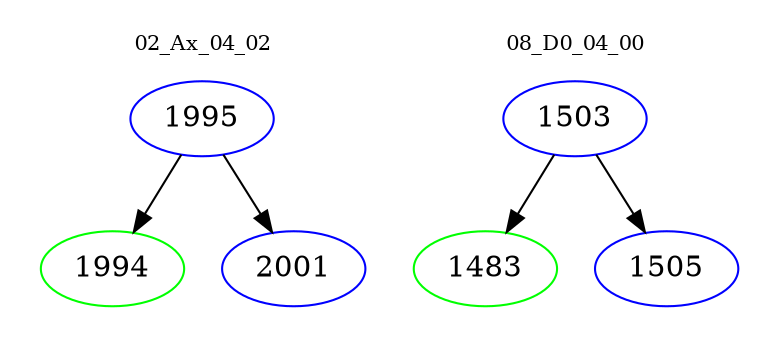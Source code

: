 digraph{
subgraph cluster_0 {
color = white
label = "02_Ax_04_02";
fontsize=10;
T0_1995 [label="1995", color="blue"]
T0_1995 -> T0_1994 [color="black"]
T0_1994 [label="1994", color="green"]
T0_1995 -> T0_2001 [color="black"]
T0_2001 [label="2001", color="blue"]
}
subgraph cluster_1 {
color = white
label = "08_D0_04_00";
fontsize=10;
T1_1503 [label="1503", color="blue"]
T1_1503 -> T1_1483 [color="black"]
T1_1483 [label="1483", color="green"]
T1_1503 -> T1_1505 [color="black"]
T1_1505 [label="1505", color="blue"]
}
}
